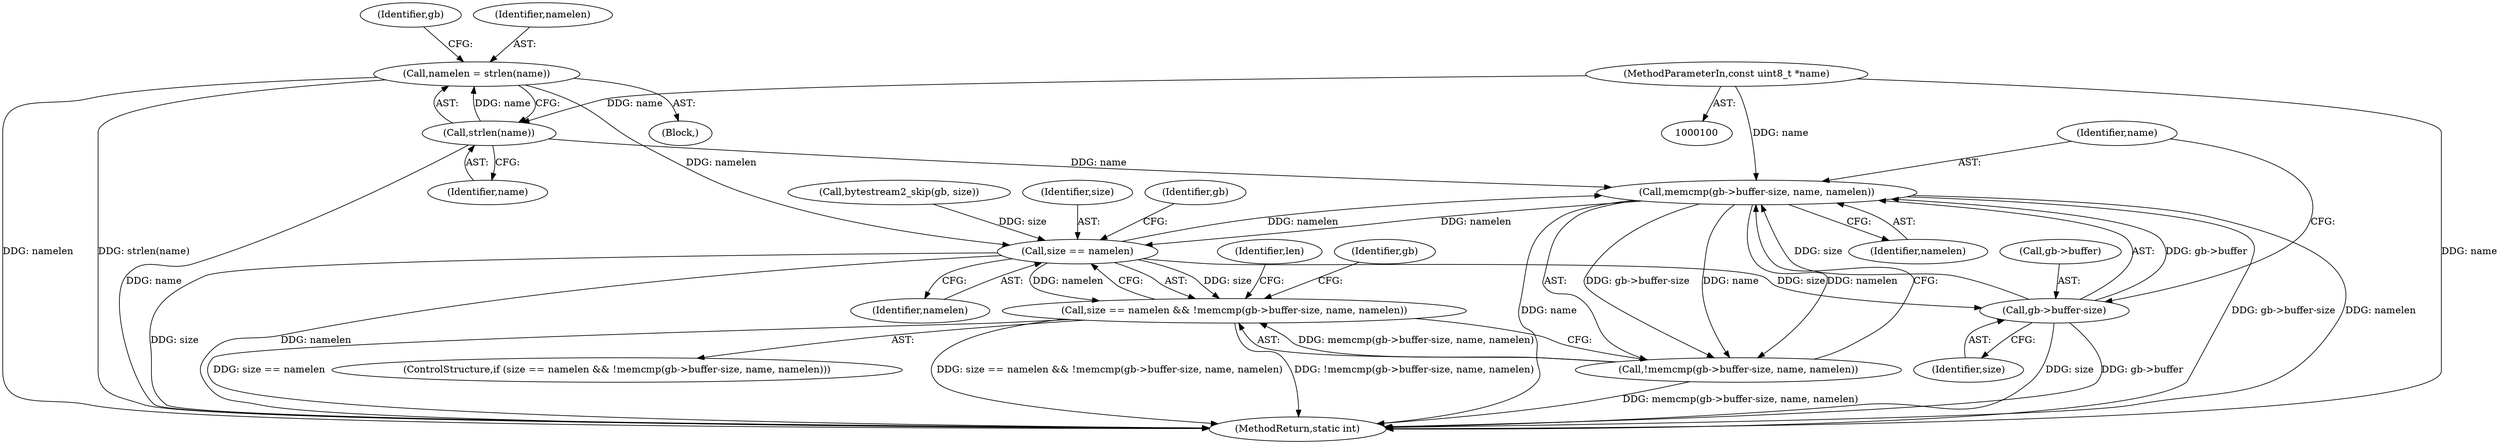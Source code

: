 digraph "0_FFmpeg_ffcc82219cef0928bed2d558b19ef6ea35634130@API" {
"1000107" [label="(Call,namelen = strlen(name))"];
"1000109" [label="(Call,strlen(name))"];
"1000102" [label="(MethodParameterIn,const uint8_t *name)"];
"1000173" [label="(Call,size == namelen)"];
"1000172" [label="(Call,size == namelen && !memcmp(gb->buffer-size, name, namelen))"];
"1000178" [label="(Call,gb->buffer-size)"];
"1000177" [label="(Call,memcmp(gb->buffer-size, name, namelen))"];
"1000176" [label="(Call,!memcmp(gb->buffer-size, name, namelen))"];
"1000116" [label="(Identifier,gb)"];
"1000173" [label="(Call,size == namelen)"];
"1000177" [label="(Call,memcmp(gb->buffer-size, name, namelen))"];
"1000168" [label="(Call,bytestream2_skip(gb, size))"];
"1000184" [label="(Identifier,namelen)"];
"1000182" [label="(Identifier,size)"];
"1000174" [label="(Identifier,size)"];
"1000105" [label="(Block,)"];
"1000110" [label="(Identifier,name)"];
"1000250" [label="(Identifier,len)"];
"1000171" [label="(ControlStructure,if (size == namelen && !memcmp(gb->buffer-size, name, namelen)))"];
"1000108" [label="(Identifier,namelen)"];
"1000183" [label="(Identifier,name)"];
"1000178" [label="(Call,gb->buffer-size)"];
"1000176" [label="(Call,!memcmp(gb->buffer-size, name, namelen))"];
"1000107" [label="(Call,namelen = strlen(name))"];
"1000175" [label="(Identifier,namelen)"];
"1000180" [label="(Identifier,gb)"];
"1000102" [label="(MethodParameterIn,const uint8_t *name)"];
"1000109" [label="(Call,strlen(name))"];
"1000268" [label="(MethodReturn,static int)"];
"1000188" [label="(Identifier,gb)"];
"1000172" [label="(Call,size == namelen && !memcmp(gb->buffer-size, name, namelen))"];
"1000179" [label="(Call,gb->buffer)"];
"1000107" -> "1000105"  [label="AST: "];
"1000107" -> "1000109"  [label="CFG: "];
"1000108" -> "1000107"  [label="AST: "];
"1000109" -> "1000107"  [label="AST: "];
"1000116" -> "1000107"  [label="CFG: "];
"1000107" -> "1000268"  [label="DDG: namelen"];
"1000107" -> "1000268"  [label="DDG: strlen(name)"];
"1000109" -> "1000107"  [label="DDG: name"];
"1000107" -> "1000173"  [label="DDG: namelen"];
"1000109" -> "1000110"  [label="CFG: "];
"1000110" -> "1000109"  [label="AST: "];
"1000109" -> "1000268"  [label="DDG: name"];
"1000102" -> "1000109"  [label="DDG: name"];
"1000109" -> "1000177"  [label="DDG: name"];
"1000102" -> "1000100"  [label="AST: "];
"1000102" -> "1000268"  [label="DDG: name"];
"1000102" -> "1000177"  [label="DDG: name"];
"1000173" -> "1000172"  [label="AST: "];
"1000173" -> "1000175"  [label="CFG: "];
"1000174" -> "1000173"  [label="AST: "];
"1000175" -> "1000173"  [label="AST: "];
"1000180" -> "1000173"  [label="CFG: "];
"1000172" -> "1000173"  [label="CFG: "];
"1000173" -> "1000268"  [label="DDG: size"];
"1000173" -> "1000268"  [label="DDG: namelen"];
"1000173" -> "1000172"  [label="DDG: size"];
"1000173" -> "1000172"  [label="DDG: namelen"];
"1000168" -> "1000173"  [label="DDG: size"];
"1000177" -> "1000173"  [label="DDG: namelen"];
"1000173" -> "1000178"  [label="DDG: size"];
"1000173" -> "1000177"  [label="DDG: namelen"];
"1000172" -> "1000171"  [label="AST: "];
"1000172" -> "1000176"  [label="CFG: "];
"1000176" -> "1000172"  [label="AST: "];
"1000188" -> "1000172"  [label="CFG: "];
"1000250" -> "1000172"  [label="CFG: "];
"1000172" -> "1000268"  [label="DDG: size == namelen && !memcmp(gb->buffer-size, name, namelen)"];
"1000172" -> "1000268"  [label="DDG: !memcmp(gb->buffer-size, name, namelen)"];
"1000172" -> "1000268"  [label="DDG: size == namelen"];
"1000176" -> "1000172"  [label="DDG: memcmp(gb->buffer-size, name, namelen)"];
"1000178" -> "1000177"  [label="AST: "];
"1000178" -> "1000182"  [label="CFG: "];
"1000179" -> "1000178"  [label="AST: "];
"1000182" -> "1000178"  [label="AST: "];
"1000183" -> "1000178"  [label="CFG: "];
"1000178" -> "1000268"  [label="DDG: size"];
"1000178" -> "1000268"  [label="DDG: gb->buffer"];
"1000178" -> "1000177"  [label="DDG: gb->buffer"];
"1000178" -> "1000177"  [label="DDG: size"];
"1000177" -> "1000176"  [label="AST: "];
"1000177" -> "1000184"  [label="CFG: "];
"1000183" -> "1000177"  [label="AST: "];
"1000184" -> "1000177"  [label="AST: "];
"1000176" -> "1000177"  [label="CFG: "];
"1000177" -> "1000268"  [label="DDG: gb->buffer-size"];
"1000177" -> "1000268"  [label="DDG: namelen"];
"1000177" -> "1000268"  [label="DDG: name"];
"1000177" -> "1000176"  [label="DDG: gb->buffer-size"];
"1000177" -> "1000176"  [label="DDG: name"];
"1000177" -> "1000176"  [label="DDG: namelen"];
"1000176" -> "1000268"  [label="DDG: memcmp(gb->buffer-size, name, namelen)"];
}
